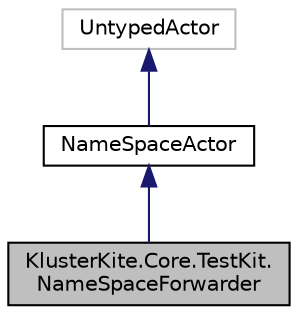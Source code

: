 digraph "KlusterKite.Core.TestKit.NameSpaceForwarder"
{
  edge [fontname="Helvetica",fontsize="10",labelfontname="Helvetica",labelfontsize="10"];
  node [fontname="Helvetica",fontsize="10",shape=record];
  Node0 [label="KlusterKite.Core.TestKit.\lNameSpaceForwarder",height=0.2,width=0.4,color="black", fillcolor="grey75", style="filled", fontcolor="black"];
  Node1 -> Node0 [dir="back",color="midnightblue",fontsize="10",style="solid",fontname="Helvetica"];
  Node1 [label="NameSpaceActor",height=0.2,width=0.4,color="black", fillcolor="white", style="filled",URL="$class_kluster_kite_1_1_core_1_1_name_space_actor.html",tooltip="Actor to provide namespace in actors tree. Usually used only once in library "];
  Node2 -> Node1 [dir="back",color="midnightblue",fontsize="10",style="solid",fontname="Helvetica"];
  Node2 [label="UntypedActor",height=0.2,width=0.4,color="grey75", fillcolor="white", style="filled"];
}
